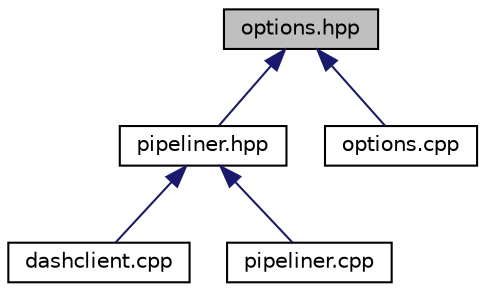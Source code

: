 digraph "options.hpp"
{
 // INTERACTIVE_SVG=YES
  edge [fontname="Helvetica",fontsize="10",labelfontname="Helvetica",labelfontsize="10"];
  node [fontname="Helvetica",fontsize="10",shape=record];
  Node1 [label="options.hpp",height=0.2,width=0.4,color="black", fillcolor="grey75", style="filled", fontcolor="black"];
  Node1 -> Node2 [dir="back",color="midnightblue",fontsize="10",style="solid",fontname="Helvetica"];
  Node2 [label="pipeliner.hpp",height=0.2,width=0.4,color="black", fillcolor="white", style="filled",URL="$dashclient_2pipeliner_8hpp.html"];
  Node2 -> Node3 [dir="back",color="midnightblue",fontsize="10",style="solid",fontname="Helvetica"];
  Node3 [label="dashclient.cpp",height=0.2,width=0.4,color="black", fillcolor="white", style="filled",URL="$dashclient_8cpp.html"];
  Node2 -> Node4 [dir="back",color="midnightblue",fontsize="10",style="solid",fontname="Helvetica"];
  Node4 [label="pipeliner.cpp",height=0.2,width=0.4,color="black", fillcolor="white", style="filled",URL="$dashclient_2pipeliner_8cpp.html"];
  Node1 -> Node5 [dir="back",color="midnightblue",fontsize="10",style="solid",fontname="Helvetica"];
  Node5 [label="options.cpp",height=0.2,width=0.4,color="black", fillcolor="white", style="filled",URL="$dashclient_2options_8cpp.html"];
}
